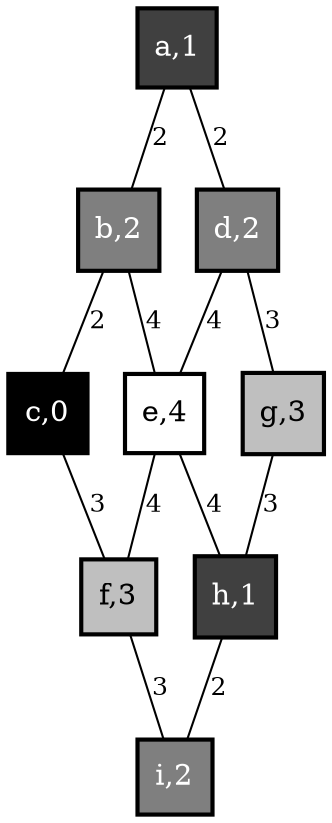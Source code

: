 graph
{
	node [shape=square, style=filled, label="", penwidth=2];

	n00 [pos="0,0!", label="a,1", fillcolor=grey25, fontcolor=white];
	n10 [pos="1,0!", label="b,2", fillcolor=grey50, fontcolor=white];
	n20 [pos="2,0!", label="c,0", fillcolor=grey0, fontcolor=white];
	n01 [pos="0,1!", label="d,2", fillcolor=grey50, fontcolor=white];
	n11 [pos="1,1!", label="e,4", fillcolor=grey100, fontcolor=black];
	n21 [pos="2,1!", label="f,3", fillcolor=grey75, fontcolor=black];
	n02 [pos="0,2!", label="g,3", fillcolor=grey75, fontcolor=black];
	n12 [pos="1,2!", label="h,1", fillcolor=grey25, fontcolor=white];
	n22 [pos="2,2!", label="i,2", fillcolor=grey50, fontcolor=white];

	// Horizontal edges
	n00 -- n10 [label=2, fontsize=12];
	n10 -- n20 [label=2, fontsize=12];
	n01 -- n11 [label=4, fontsize=12];
	n11 -- n21 [label=4, fontsize=12];
	n02 -- n12 [label=3, fontsize=12];
	n12 -- n22 [label=2, fontsize=12];

	// Vertical edges
	n00 -- n01 [label=2, fontsize=12];
	n01 -- n02 [label=3, fontsize=12];
	n10 -- n11 [label=4, fontsize=12];
	n11 -- n12 [label=4, fontsize=12];
	n20 -- n21 [label=3, fontsize=12];
	n21 -- n22 [label=3, fontsize=12];
}
